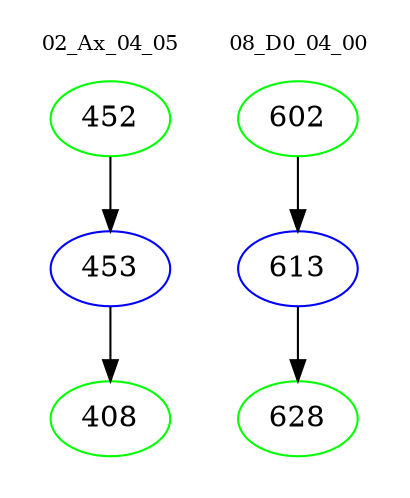 digraph{
subgraph cluster_0 {
color = white
label = "02_Ax_04_05";
fontsize=10;
T0_452 [label="452", color="green"]
T0_452 -> T0_453 [color="black"]
T0_453 [label="453", color="blue"]
T0_453 -> T0_408 [color="black"]
T0_408 [label="408", color="green"]
}
subgraph cluster_1 {
color = white
label = "08_D0_04_00";
fontsize=10;
T1_602 [label="602", color="green"]
T1_602 -> T1_613 [color="black"]
T1_613 [label="613", color="blue"]
T1_613 -> T1_628 [color="black"]
T1_628 [label="628", color="green"]
}
}
